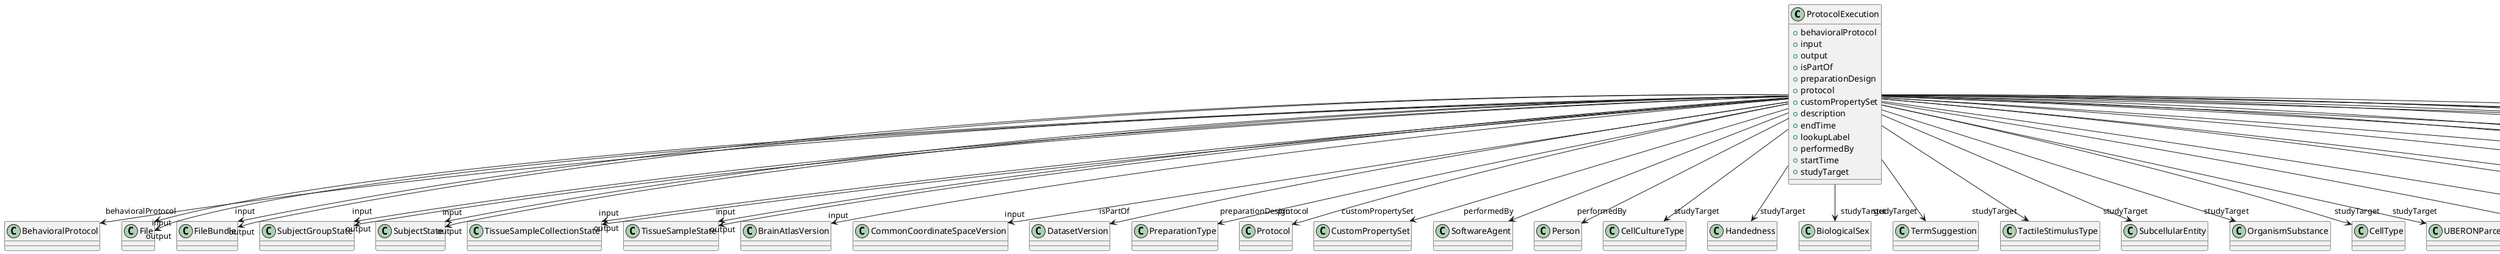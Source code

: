 @startuml
class ProtocolExecution {
+behavioralProtocol
+input
+output
+isPartOf
+preparationDesign
+protocol
+customPropertySet
+description
+endTime
+lookupLabel
+performedBy
+startTime
+studyTarget

}
ProtocolExecution -d-> "behavioralProtocol" BehavioralProtocol
ProtocolExecution -d-> "input" File
ProtocolExecution -d-> "input" FileBundle
ProtocolExecution -d-> "input" SubjectGroupState
ProtocolExecution -d-> "input" SubjectState
ProtocolExecution -d-> "input" TissueSampleCollectionState
ProtocolExecution -d-> "input" TissueSampleState
ProtocolExecution -d-> "input" BrainAtlasVersion
ProtocolExecution -d-> "input" CommonCoordinateSpaceVersion
ProtocolExecution -d-> "output" File
ProtocolExecution -d-> "output" FileBundle
ProtocolExecution -d-> "output" SubjectGroupState
ProtocolExecution -d-> "output" SubjectState
ProtocolExecution -d-> "output" TissueSampleCollectionState
ProtocolExecution -d-> "output" TissueSampleState
ProtocolExecution -d-> "isPartOf" DatasetVersion
ProtocolExecution -d-> "preparationDesign" PreparationType
ProtocolExecution -d-> "protocol" Protocol
ProtocolExecution -d-> "customPropertySet" CustomPropertySet
ProtocolExecution -d-> "performedBy" SoftwareAgent
ProtocolExecution -d-> "performedBy" Person
ProtocolExecution -d-> "studyTarget" CellCultureType
ProtocolExecution -d-> "studyTarget" Handedness
ProtocolExecution -d-> "studyTarget" BiologicalSex
ProtocolExecution -d-> "studyTarget" TermSuggestion
ProtocolExecution -d-> "studyTarget" TactileStimulusType
ProtocolExecution -d-> "studyTarget" SubcellularEntity
ProtocolExecution -d-> "studyTarget" OrganismSubstance
ProtocolExecution -d-> "studyTarget" CellType
ProtocolExecution -d-> "studyTarget" UBERONParcellation
ProtocolExecution -d-> "studyTarget" VisualStimulusType
ProtocolExecution -d-> "studyTarget" GustatoryStimulusType
ProtocolExecution -d-> "studyTarget" MolecularEntity
ProtocolExecution -d-> "studyTarget" ElectricalStimulusType
ProtocolExecution -d-> "studyTarget" GeneticStrainType
ProtocolExecution -d-> "studyTarget" Organ
ProtocolExecution -d-> "studyTarget" BreedingType
ProtocolExecution -d-> "studyTarget" DiseaseModel
ProtocolExecution -d-> "studyTarget" OlfactoryStimulusType
ProtocolExecution -d-> "studyTarget" Species
ProtocolExecution -d-> "studyTarget" OrganismSystem
ProtocolExecution -d-> "studyTarget" BiologicalOrder
ProtocolExecution -d-> "studyTarget" OpticalStimulusType
ProtocolExecution -d-> "studyTarget" Disease
ProtocolExecution -d-> "studyTarget" AuditoryStimulusType
ProtocolExecution -d-> "studyTarget" ParcellationEntityVersion
ProtocolExecution -d-> "studyTarget" CustomAnatomicalEntity

@enduml